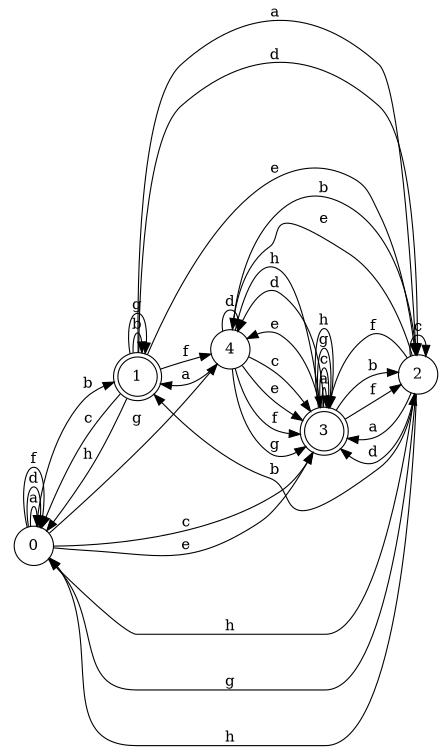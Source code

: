 digraph n4_6 {
__start0 [label="" shape="none"];

rankdir=LR;
size="8,5";

s0 [style="filled", color="black", fillcolor="white" shape="circle", label="0"];
s1 [style="rounded,filled", color="black", fillcolor="white" shape="doublecircle", label="1"];
s2 [style="filled", color="black", fillcolor="white" shape="circle", label="2"];
s3 [style="rounded,filled", color="black", fillcolor="white" shape="doublecircle", label="3"];
s4 [style="filled", color="black", fillcolor="white" shape="circle", label="4"];
s0 -> s0 [label="a"];
s0 -> s1 [label="b"];
s0 -> s3 [label="c"];
s0 -> s0 [label="d"];
s0 -> s3 [label="e"];
s0 -> s0 [label="f"];
s0 -> s4 [label="g"];
s0 -> s2 [label="h"];
s1 -> s2 [label="a"];
s1 -> s1 [label="b"];
s1 -> s0 [label="c"];
s1 -> s2 [label="d"];
s1 -> s2 [label="e"];
s1 -> s4 [label="f"];
s1 -> s1 [label="g"];
s1 -> s0 [label="h"];
s2 -> s3 [label="a"];
s2 -> s1 [label="b"];
s2 -> s2 [label="c"];
s2 -> s3 [label="d"];
s2 -> s4 [label="e"];
s2 -> s3 [label="f"];
s2 -> s0 [label="g"];
s2 -> s0 [label="h"];
s3 -> s3 [label="a"];
s3 -> s2 [label="b"];
s3 -> s3 [label="c"];
s3 -> s4 [label="d"];
s3 -> s4 [label="e"];
s3 -> s2 [label="f"];
s3 -> s3 [label="g"];
s3 -> s3 [label="h"];
s4 -> s1 [label="a"];
s4 -> s2 [label="b"];
s4 -> s3 [label="c"];
s4 -> s4 [label="d"];
s4 -> s3 [label="e"];
s4 -> s3 [label="f"];
s4 -> s3 [label="g"];
s4 -> s3 [label="h"];

}